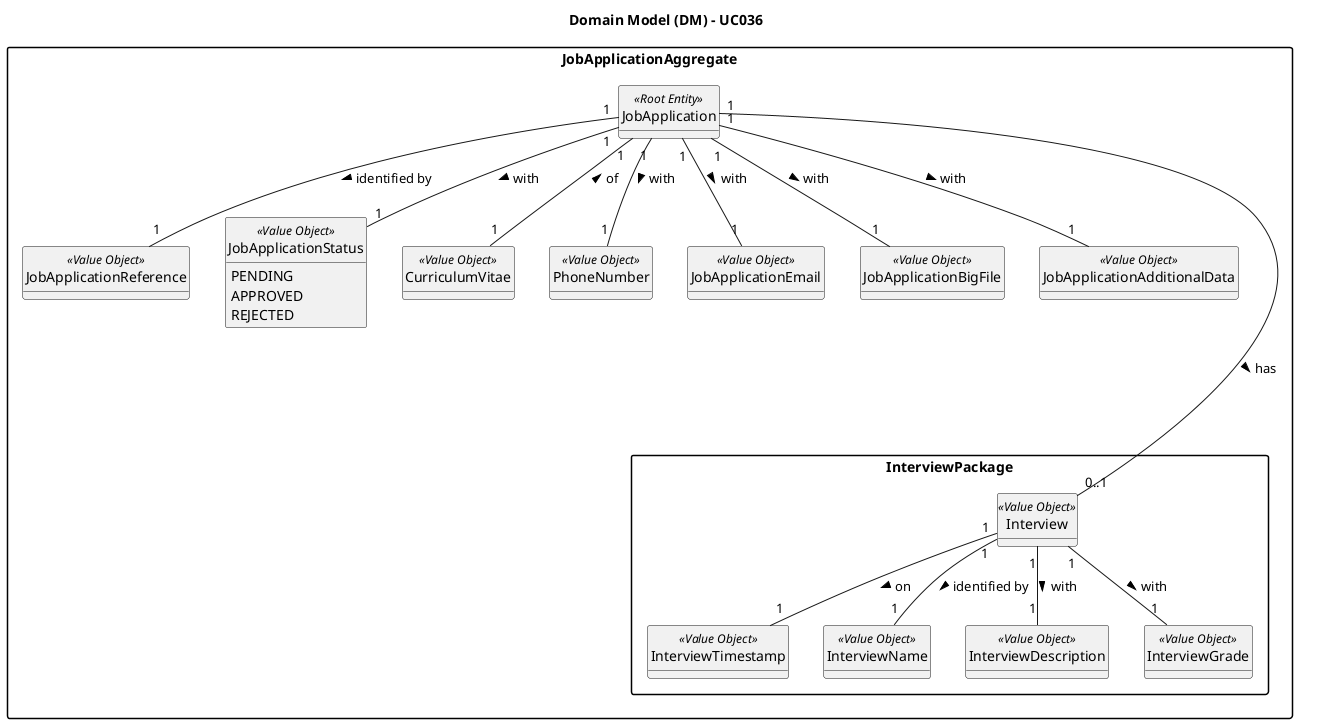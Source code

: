 @startuml
skinparam packageStyle rectangle
skinparam shadowing false

skinparam classAttributeIconSize 0

hide circle
hide methods

title Domain Model (DM) - UC036

package JobApplicationAggregate {
    class JobApplication <<Root Entity>>
    class JobApplicationReference <<Value Object>>
    enum JobApplicationStatus <<Value Object>> {
        PENDING
        APPROVED
        REJECTED
    }
    class CurriculumVitae <<Value Object>>
    class PhoneNumber <<Value Object>>
    class JobApplicationEmail <<Value Object>>
    class JobApplicationBigFile <<Value Object>>
    class JobApplicationAdditionalData <<Value Object>>
    package InterviewPackage {
        class Interview <<Value Object>>
        class InterviewTimestamp <<Value Object>>
        class InterviewName <<Value Object>>
        class InterviewDescription <<Value Object>>
        class InterviewGrade <<Value Object>>
    }

}

JobApplication "1" -- "1" JobApplicationReference : identified by >
JobApplication "1" -- "1" JobApplicationStatus : with >
JobApplication "1" -- "1" CurriculumVitae : of <
JobApplication "1" -- "1" PhoneNumber : with >
JobApplication "1" ---- "0..1" Interview : has >
JobApplication "1" -- "1" JobApplicationEmail : with >
JobApplication "1" -- "1" JobApplicationBigFile : with >
JobApplication "1" -- "1" JobApplicationAdditionalData : with >

Interview "1" -- "1" InterviewTimestamp : on >
Interview "1" -- "1" InterviewName : identified by >
Interview "1" -- "1" InterviewDescription : with >
Interview "1" -- "1" InterviewGrade : with >

@enduml